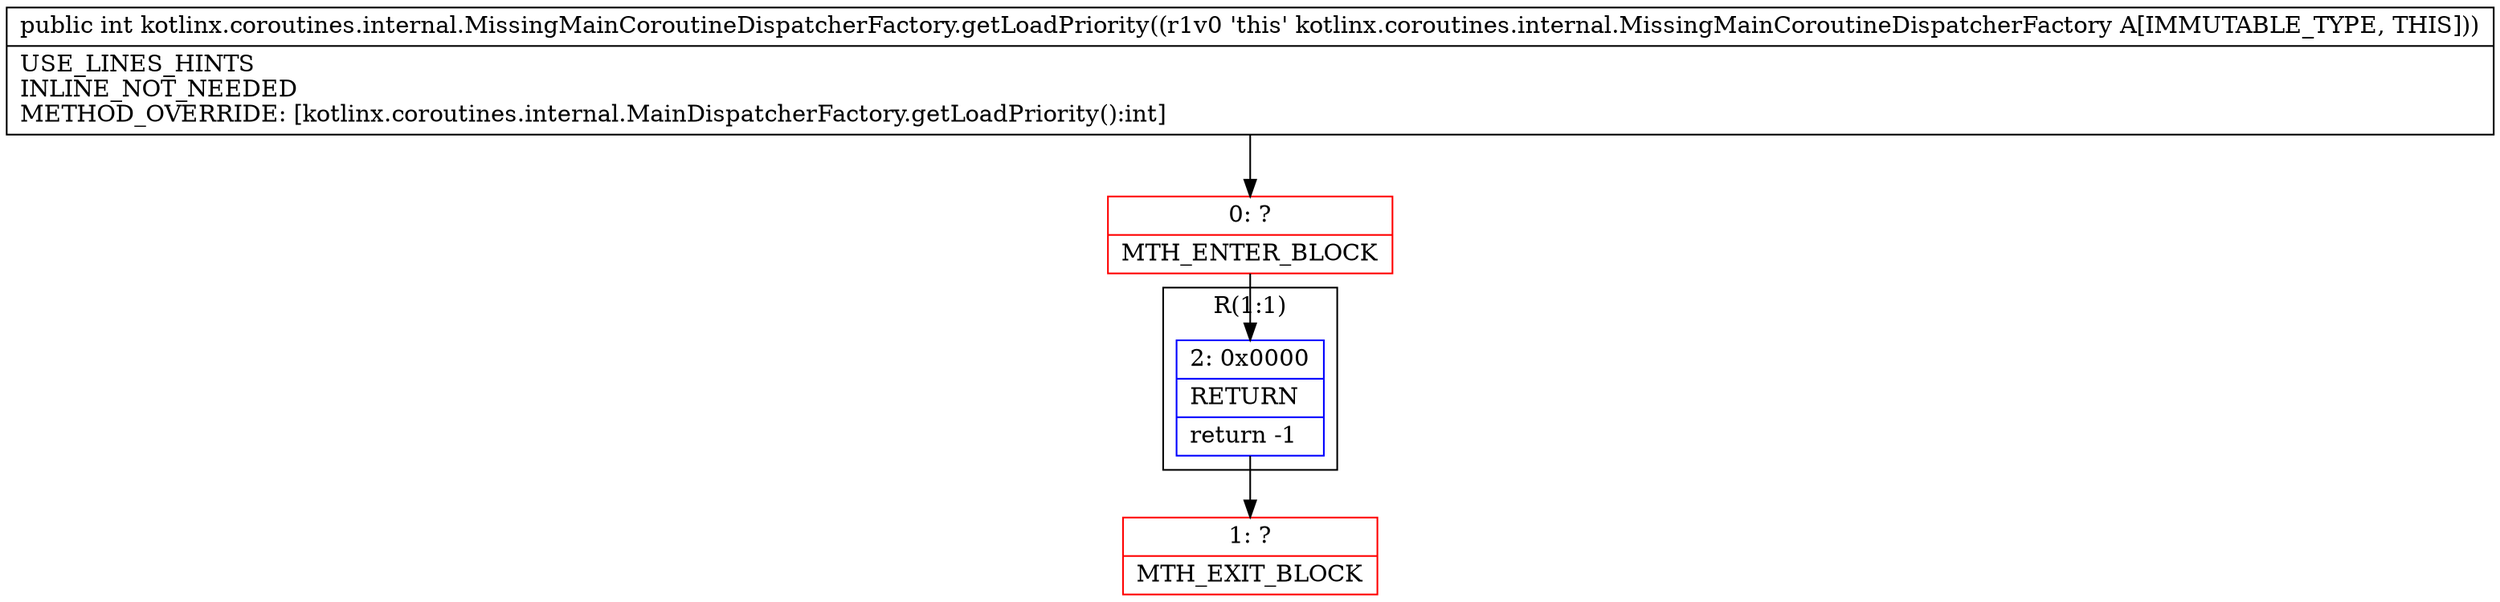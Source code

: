 digraph "CFG forkotlinx.coroutines.internal.MissingMainCoroutineDispatcherFactory.getLoadPriority()I" {
subgraph cluster_Region_28324299 {
label = "R(1:1)";
node [shape=record,color=blue];
Node_2 [shape=record,label="{2\:\ 0x0000|RETURN\l|return \-1\l}"];
}
Node_0 [shape=record,color=red,label="{0\:\ ?|MTH_ENTER_BLOCK\l}"];
Node_1 [shape=record,color=red,label="{1\:\ ?|MTH_EXIT_BLOCK\l}"];
MethodNode[shape=record,label="{public int kotlinx.coroutines.internal.MissingMainCoroutineDispatcherFactory.getLoadPriority((r1v0 'this' kotlinx.coroutines.internal.MissingMainCoroutineDispatcherFactory A[IMMUTABLE_TYPE, THIS]))  | USE_LINES_HINTS\lINLINE_NOT_NEEDED\lMETHOD_OVERRIDE: [kotlinx.coroutines.internal.MainDispatcherFactory.getLoadPriority():int]\l}"];
MethodNode -> Node_0;Node_2 -> Node_1;
Node_0 -> Node_2;
}

